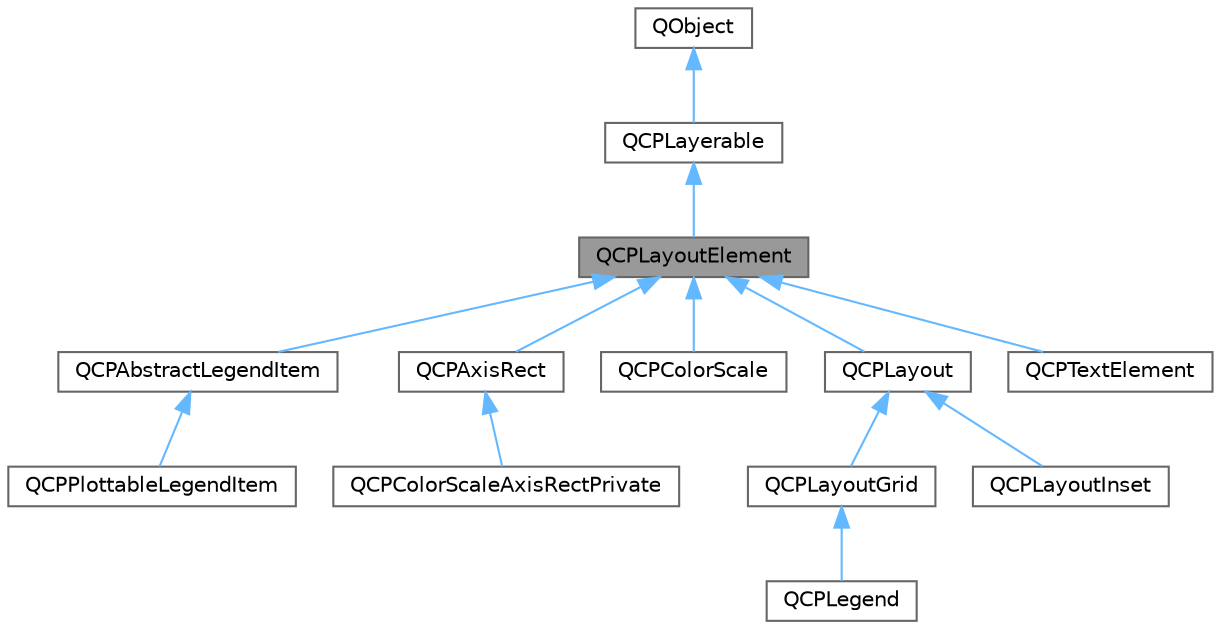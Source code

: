 digraph "QCPLayoutElement"
{
 // LATEX_PDF_SIZE
  bgcolor="transparent";
  edge [fontname=Helvetica,fontsize=10,labelfontname=Helvetica,labelfontsize=10];
  node [fontname=Helvetica,fontsize=10,shape=box,height=0.2,width=0.4];
  Node1 [label="QCPLayoutElement",height=0.2,width=0.4,color="gray40", fillcolor="grey60", style="filled", fontcolor="black",tooltip="The abstract base class for all objects that form the layout system."];
  Node2 -> Node1 [dir="back",color="steelblue1",style="solid"];
  Node2 [label="QCPLayerable",height=0.2,width=0.4,color="gray40", fillcolor="white", style="filled",URL="$class_q_c_p_layerable.html",tooltip="Base class for all drawable objects"];
  Node3 -> Node2 [dir="back",color="steelblue1",style="solid"];
  Node3 [label="QObject",height=0.2,width=0.4,color="gray40", fillcolor="white", style="filled",tooltip=" "];
  Node1 -> Node4 [dir="back",color="steelblue1",style="solid"];
  Node4 [label="QCPAbstractLegendItem",height=0.2,width=0.4,color="gray40", fillcolor="white", style="filled",URL="$class_q_c_p_abstract_legend_item.html",tooltip="The abstract base class for all entries in a QCPLegend."];
  Node4 -> Node5 [dir="back",color="steelblue1",style="solid"];
  Node5 [label="QCPPlottableLegendItem",height=0.2,width=0.4,color="gray40", fillcolor="white", style="filled",URL="$class_q_c_p_plottable_legend_item.html",tooltip="A legend item representing a plottable with an icon and the plottable name."];
  Node1 -> Node6 [dir="back",color="steelblue1",style="solid"];
  Node6 [label="QCPAxisRect",height=0.2,width=0.4,color="gray40", fillcolor="white", style="filled",URL="$class_q_c_p_axis_rect.html",tooltip="Holds multiple axes and arranges them in a rectangular shape."];
  Node6 -> Node7 [dir="back",color="steelblue1",style="solid"];
  Node7 [label="QCPColorScaleAxisRectPrivate",height=0.2,width=0.4,color="gray40", fillcolor="white", style="filled",URL="$class_q_c_p_color_scale_axis_rect_private.html",tooltip=" "];
  Node1 -> Node8 [dir="back",color="steelblue1",style="solid"];
  Node8 [label="QCPColorScale",height=0.2,width=0.4,color="gray40", fillcolor="white", style="filled",URL="$class_q_c_p_color_scale.html",tooltip="A color scale for use with color coding data such as QCPColorMap"];
  Node1 -> Node9 [dir="back",color="steelblue1",style="solid"];
  Node9 [label="QCPLayout",height=0.2,width=0.4,color="gray40", fillcolor="white", style="filled",URL="$class_q_c_p_layout.html",tooltip="The abstract base class for layouts"];
  Node9 -> Node10 [dir="back",color="steelblue1",style="solid"];
  Node10 [label="QCPLayoutGrid",height=0.2,width=0.4,color="gray40", fillcolor="white", style="filled",URL="$class_q_c_p_layout_grid.html",tooltip="A layout that arranges child elements in a grid"];
  Node10 -> Node11 [dir="back",color="steelblue1",style="solid"];
  Node11 [label="QCPLegend",height=0.2,width=0.4,color="gray40", fillcolor="white", style="filled",URL="$class_q_c_p_legend.html",tooltip="Manages a legend inside a QCustomPlot."];
  Node9 -> Node12 [dir="back",color="steelblue1",style="solid"];
  Node12 [label="QCPLayoutInset",height=0.2,width=0.4,color="gray40", fillcolor="white", style="filled",URL="$class_q_c_p_layout_inset.html",tooltip="A layout that places child elements aligned to the border or arbitrarily positioned"];
  Node1 -> Node13 [dir="back",color="steelblue1",style="solid"];
  Node13 [label="QCPTextElement",height=0.2,width=0.4,color="gray40", fillcolor="white", style="filled",URL="$class_q_c_p_text_element.html",tooltip="A layout element displaying a text"];
}
